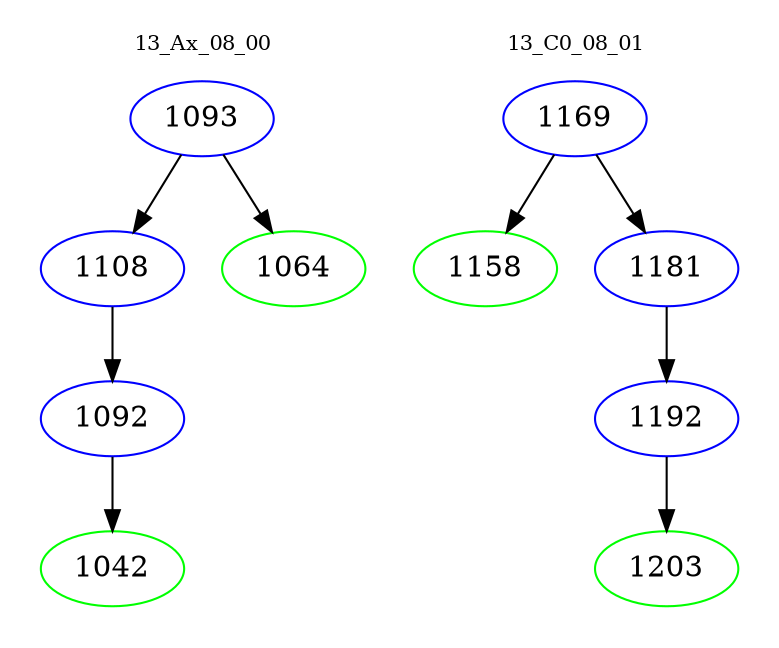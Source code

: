 digraph{
subgraph cluster_0 {
color = white
label = "13_Ax_08_00";
fontsize=10;
T0_1093 [label="1093", color="blue"]
T0_1093 -> T0_1108 [color="black"]
T0_1108 [label="1108", color="blue"]
T0_1108 -> T0_1092 [color="black"]
T0_1092 [label="1092", color="blue"]
T0_1092 -> T0_1042 [color="black"]
T0_1042 [label="1042", color="green"]
T0_1093 -> T0_1064 [color="black"]
T0_1064 [label="1064", color="green"]
}
subgraph cluster_1 {
color = white
label = "13_C0_08_01";
fontsize=10;
T1_1169 [label="1169", color="blue"]
T1_1169 -> T1_1158 [color="black"]
T1_1158 [label="1158", color="green"]
T1_1169 -> T1_1181 [color="black"]
T1_1181 [label="1181", color="blue"]
T1_1181 -> T1_1192 [color="black"]
T1_1192 [label="1192", color="blue"]
T1_1192 -> T1_1203 [color="black"]
T1_1203 [label="1203", color="green"]
}
}
